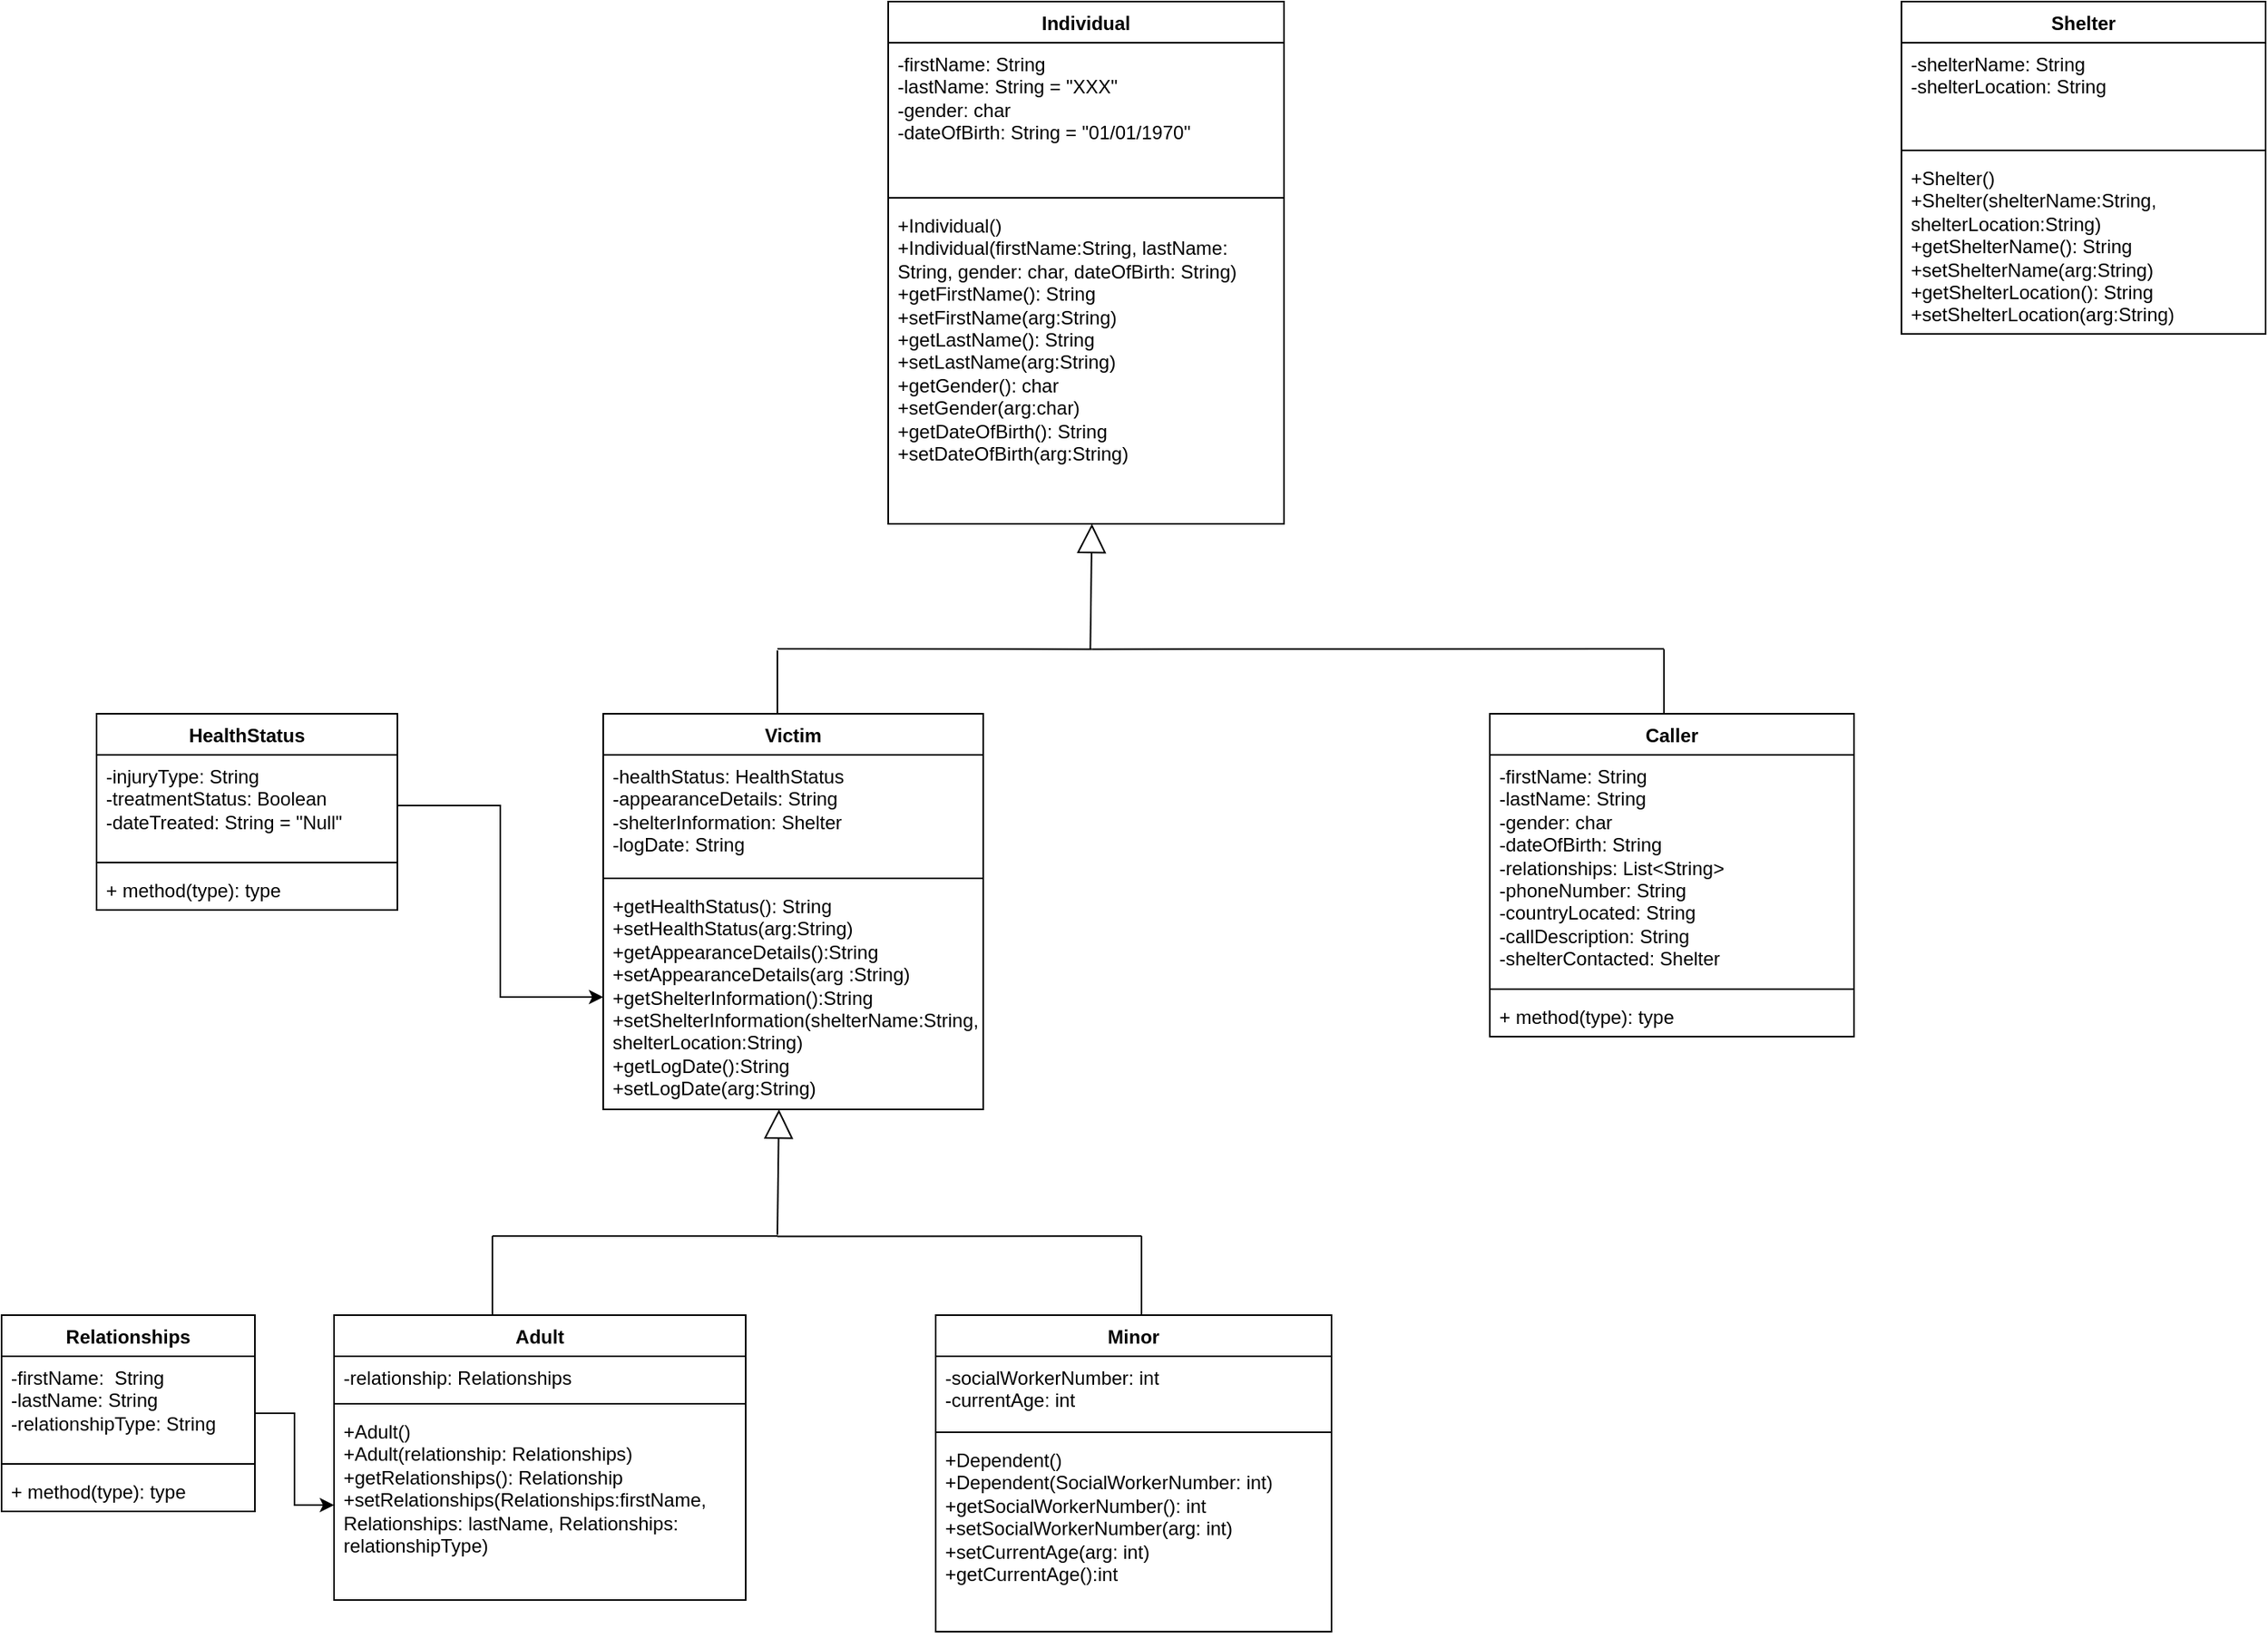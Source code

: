 <mxfile version="26.0.10">
  <diagram name="Page-1" id="YPhmOX8O00CS94H2Lmc_">
    <mxGraphModel dx="2122" dy="789" grid="1" gridSize="10" guides="1" tooltips="1" connect="1" arrows="1" fold="1" page="1" pageScale="1" pageWidth="850" pageHeight="1100" math="0" shadow="0">
      <root>
        <mxCell id="0" />
        <mxCell id="1" parent="0" />
        <mxCell id="1huHqwnnpRJP6SBaqkgi-1" value="Individual" style="swimlane;fontStyle=1;align=center;verticalAlign=top;childLayout=stackLayout;horizontal=1;startSize=26;horizontalStack=0;resizeParent=1;resizeParentMax=0;resizeLast=0;collapsible=1;marginBottom=0;whiteSpace=wrap;html=1;" vertex="1" parent="1">
          <mxGeometry x="280" y="130" width="250" height="330" as="geometry" />
        </mxCell>
        <mxCell id="1huHqwnnpRJP6SBaqkgi-2" value="-firstName: String&lt;div&gt;-lastName: String = &quot;XXX&quot;&lt;/div&gt;&lt;div&gt;-gender: char&lt;/div&gt;&lt;div&gt;-dateOfBirth: String = &quot;01/01/1970&quot;&lt;/div&gt;" style="text;strokeColor=none;fillColor=none;align=left;verticalAlign=top;spacingLeft=4;spacingRight=4;overflow=hidden;rotatable=0;points=[[0,0.5],[1,0.5]];portConstraint=eastwest;whiteSpace=wrap;html=1;" vertex="1" parent="1huHqwnnpRJP6SBaqkgi-1">
          <mxGeometry y="26" width="250" height="94" as="geometry" />
        </mxCell>
        <mxCell id="1huHqwnnpRJP6SBaqkgi-3" value="" style="line;strokeWidth=1;fillColor=none;align=left;verticalAlign=middle;spacingTop=-1;spacingLeft=3;spacingRight=3;rotatable=0;labelPosition=right;points=[];portConstraint=eastwest;strokeColor=inherit;" vertex="1" parent="1huHqwnnpRJP6SBaqkgi-1">
          <mxGeometry y="120" width="250" height="8" as="geometry" />
        </mxCell>
        <mxCell id="1huHqwnnpRJP6SBaqkgi-4" value="&lt;div&gt;+Individual()&lt;/div&gt;&lt;div&gt;+Individual(firstName:String, lastName: String, gender: char, dateOfBirth: String)&lt;/div&gt;+getFirstName(): String&lt;div&gt;+setFirstName(arg:String)&lt;/div&gt;&lt;div&gt;+getLastName(): String&lt;div&gt;+setLastName(arg:String)&lt;/div&gt;&lt;div&gt;+getGender(): char&lt;div&gt;+setGender(arg:char)&lt;/div&gt;&lt;div&gt;+getDateOfBirth(): String&lt;div&gt;+setDateOfBirth(arg:String)&lt;/div&gt;&lt;/div&gt;&lt;/div&gt;&lt;/div&gt;" style="text;strokeColor=none;fillColor=none;align=left;verticalAlign=top;spacingLeft=4;spacingRight=4;overflow=hidden;rotatable=0;points=[[0,0.5],[1,0.5]];portConstraint=eastwest;whiteSpace=wrap;html=1;" vertex="1" parent="1huHqwnnpRJP6SBaqkgi-1">
          <mxGeometry y="128" width="250" height="202" as="geometry" />
        </mxCell>
        <mxCell id="1huHqwnnpRJP6SBaqkgi-5" value="Adult" style="swimlane;fontStyle=1;align=center;verticalAlign=top;childLayout=stackLayout;horizontal=1;startSize=26;horizontalStack=0;resizeParent=1;resizeParentMax=0;resizeLast=0;collapsible=1;marginBottom=0;whiteSpace=wrap;html=1;" vertex="1" parent="1">
          <mxGeometry x="-70" y="960" width="260" height="180" as="geometry" />
        </mxCell>
        <mxCell id="1huHqwnnpRJP6SBaqkgi-6" value="-relationship: Relationships" style="text;strokeColor=none;fillColor=none;align=left;verticalAlign=top;spacingLeft=4;spacingRight=4;overflow=hidden;rotatable=0;points=[[0,0.5],[1,0.5]];portConstraint=eastwest;whiteSpace=wrap;html=1;" vertex="1" parent="1huHqwnnpRJP6SBaqkgi-5">
          <mxGeometry y="26" width="260" height="26" as="geometry" />
        </mxCell>
        <mxCell id="1huHqwnnpRJP6SBaqkgi-7" value="" style="line;strokeWidth=1;fillColor=none;align=left;verticalAlign=middle;spacingTop=-1;spacingLeft=3;spacingRight=3;rotatable=0;labelPosition=right;points=[];portConstraint=eastwest;strokeColor=inherit;" vertex="1" parent="1huHqwnnpRJP6SBaqkgi-5">
          <mxGeometry y="52" width="260" height="8" as="geometry" />
        </mxCell>
        <mxCell id="1huHqwnnpRJP6SBaqkgi-8" value="+Adult()&lt;div&gt;+Adult(relationship: Relationships&lt;span style=&quot;background-color: transparent; color: light-dark(rgb(0, 0, 0), rgb(255, 255, 255));&quot;&gt;)&lt;/span&gt;&lt;/div&gt;&lt;div&gt;+getRelationships(): Relationship&lt;div&gt;+setRelationships(&lt;span style=&quot;background-color: transparent; color: light-dark(rgb(0, 0, 0), rgb(255, 255, 255));&quot;&gt;Relationships:firstName, Relationships: lastName, Relationships: relationshipType&lt;/span&gt;&lt;span style=&quot;background-color: transparent; color: light-dark(rgb(0, 0, 0), rgb(255, 255, 255));&quot;&gt;)&lt;/span&gt;&lt;/div&gt;&lt;/div&gt;" style="text;strokeColor=none;fillColor=none;align=left;verticalAlign=top;spacingLeft=4;spacingRight=4;overflow=hidden;rotatable=0;points=[[0,0.5],[1,0.5]];portConstraint=eastwest;whiteSpace=wrap;html=1;" vertex="1" parent="1huHqwnnpRJP6SBaqkgi-5">
          <mxGeometry y="60" width="260" height="120" as="geometry" />
        </mxCell>
        <mxCell id="1huHqwnnpRJP6SBaqkgi-9" value="Minor" style="swimlane;fontStyle=1;align=center;verticalAlign=top;childLayout=stackLayout;horizontal=1;startSize=26;horizontalStack=0;resizeParent=1;resizeParentMax=0;resizeLast=0;collapsible=1;marginBottom=0;whiteSpace=wrap;html=1;" vertex="1" parent="1">
          <mxGeometry x="310" y="960" width="250" height="200" as="geometry" />
        </mxCell>
        <mxCell id="1huHqwnnpRJP6SBaqkgi-10" value="-socialWorkerNumber: int&lt;div&gt;-currentAge: int&lt;/div&gt;" style="text;strokeColor=none;fillColor=none;align=left;verticalAlign=top;spacingLeft=4;spacingRight=4;overflow=hidden;rotatable=0;points=[[0,0.5],[1,0.5]];portConstraint=eastwest;whiteSpace=wrap;html=1;" vertex="1" parent="1huHqwnnpRJP6SBaqkgi-9">
          <mxGeometry y="26" width="250" height="44" as="geometry" />
        </mxCell>
        <mxCell id="1huHqwnnpRJP6SBaqkgi-11" value="" style="line;strokeWidth=1;fillColor=none;align=left;verticalAlign=middle;spacingTop=-1;spacingLeft=3;spacingRight=3;rotatable=0;labelPosition=right;points=[];portConstraint=eastwest;strokeColor=inherit;" vertex="1" parent="1huHqwnnpRJP6SBaqkgi-9">
          <mxGeometry y="70" width="250" height="8" as="geometry" />
        </mxCell>
        <mxCell id="1huHqwnnpRJP6SBaqkgi-12" value="&lt;div&gt;+Dependent()&lt;/div&gt;&lt;div&gt;+Dependent(SocialWorkerNumber: int)&lt;/div&gt;+getSocialWorkerNumber(): int&lt;div&gt;+setSocialWorkerNumber(arg: int)&lt;/div&gt;&lt;div&gt;+setCurrentAge(arg: int)&lt;/div&gt;&lt;div&gt;+getCurrentAge():int&lt;/div&gt;" style="text;strokeColor=none;fillColor=none;align=left;verticalAlign=top;spacingLeft=4;spacingRight=4;overflow=hidden;rotatable=0;points=[[0,0.5],[1,0.5]];portConstraint=eastwest;whiteSpace=wrap;html=1;" vertex="1" parent="1huHqwnnpRJP6SBaqkgi-9">
          <mxGeometry y="78" width="250" height="122" as="geometry" />
        </mxCell>
        <mxCell id="1huHqwnnpRJP6SBaqkgi-13" value="Caller" style="swimlane;fontStyle=1;align=center;verticalAlign=top;childLayout=stackLayout;horizontal=1;startSize=26;horizontalStack=0;resizeParent=1;resizeParentMax=0;resizeLast=0;collapsible=1;marginBottom=0;whiteSpace=wrap;html=1;" vertex="1" parent="1">
          <mxGeometry x="660" y="580" width="230" height="204" as="geometry" />
        </mxCell>
        <mxCell id="1huHqwnnpRJP6SBaqkgi-14" value="&lt;div&gt;-firstName: String&lt;div&gt;-lastName: String&lt;/div&gt;&lt;div&gt;-gender: char&lt;/div&gt;&lt;div&gt;-dateOfBirth: String&lt;/div&gt;&lt;div&gt;-relationships: List&amp;lt;String&amp;gt;&lt;/div&gt;&lt;div&gt;-phoneNumber: String&lt;/div&gt;&lt;div&gt;-countryLocated: String&lt;/div&gt;&lt;div&gt;-callDescription: String&lt;/div&gt;&lt;/div&gt;&lt;div&gt;-shelterContacted: Shelter&lt;/div&gt;" style="text;strokeColor=none;fillColor=none;align=left;verticalAlign=top;spacingLeft=4;spacingRight=4;overflow=hidden;rotatable=0;points=[[0,0.5],[1,0.5]];portConstraint=eastwest;whiteSpace=wrap;html=1;" vertex="1" parent="1huHqwnnpRJP6SBaqkgi-13">
          <mxGeometry y="26" width="230" height="144" as="geometry" />
        </mxCell>
        <mxCell id="1huHqwnnpRJP6SBaqkgi-15" value="" style="line;strokeWidth=1;fillColor=none;align=left;verticalAlign=middle;spacingTop=-1;spacingLeft=3;spacingRight=3;rotatable=0;labelPosition=right;points=[];portConstraint=eastwest;strokeColor=inherit;" vertex="1" parent="1huHqwnnpRJP6SBaqkgi-13">
          <mxGeometry y="170" width="230" height="8" as="geometry" />
        </mxCell>
        <mxCell id="1huHqwnnpRJP6SBaqkgi-16" value="+ method(type): type" style="text;strokeColor=none;fillColor=none;align=left;verticalAlign=top;spacingLeft=4;spacingRight=4;overflow=hidden;rotatable=0;points=[[0,0.5],[1,0.5]];portConstraint=eastwest;whiteSpace=wrap;html=1;" vertex="1" parent="1huHqwnnpRJP6SBaqkgi-13">
          <mxGeometry y="178" width="230" height="26" as="geometry" />
        </mxCell>
        <mxCell id="1huHqwnnpRJP6SBaqkgi-17" value="Victim" style="swimlane;fontStyle=1;align=center;verticalAlign=top;childLayout=stackLayout;horizontal=1;startSize=26;horizontalStack=0;resizeParent=1;resizeParentMax=0;resizeLast=0;collapsible=1;marginBottom=0;whiteSpace=wrap;html=1;" vertex="1" parent="1">
          <mxGeometry x="100" y="580" width="240" height="250" as="geometry" />
        </mxCell>
        <mxCell id="1huHqwnnpRJP6SBaqkgi-18" value="&lt;div&gt;-healthStatus: HealthStatus&lt;/div&gt;&lt;div&gt;-appearanceDetails: String&lt;/div&gt;&lt;div&gt;-shelterInformation: Shelter&lt;/div&gt;&lt;div&gt;-logDate: String&lt;/div&gt;" style="text;strokeColor=none;fillColor=none;align=left;verticalAlign=top;spacingLeft=4;spacingRight=4;overflow=hidden;rotatable=0;points=[[0,0.5],[1,0.5]];portConstraint=eastwest;whiteSpace=wrap;html=1;" vertex="1" parent="1huHqwnnpRJP6SBaqkgi-17">
          <mxGeometry y="26" width="240" height="74" as="geometry" />
        </mxCell>
        <mxCell id="1huHqwnnpRJP6SBaqkgi-19" value="" style="line;strokeWidth=1;fillColor=none;align=left;verticalAlign=middle;spacingTop=-1;spacingLeft=3;spacingRight=3;rotatable=0;labelPosition=right;points=[];portConstraint=eastwest;strokeColor=inherit;" vertex="1" parent="1huHqwnnpRJP6SBaqkgi-17">
          <mxGeometry y="100" width="240" height="8" as="geometry" />
        </mxCell>
        <mxCell id="1huHqwnnpRJP6SBaqkgi-20" value="+getHealthStatus(): String&lt;div&gt;+setHealthStatus(arg:String)&lt;/div&gt;&lt;div&gt;+getAppearanceDetails():String&lt;/div&gt;&lt;div&gt;+setAppearanceDetails(arg&amp;nbsp;&lt;span style=&quot;background-color: transparent; color: light-dark(rgb(0, 0, 0), rgb(255, 255, 255));&quot;&gt;:String&lt;/span&gt;&lt;span style=&quot;background-color: transparent; color: light-dark(rgb(0, 0, 0), rgb(255, 255, 255));&quot;&gt;)&lt;/span&gt;&lt;/div&gt;&lt;div&gt;+getShelterInformation():String&lt;/div&gt;&lt;div&gt;+setShelterInformation(shelterName:String, shelterLocation:String)&lt;/div&gt;&lt;div&gt;+getLogDate():String&lt;/div&gt;&lt;div&gt;+setLogDate(arg:String)&lt;/div&gt;&lt;div&gt;&lt;br&gt;&lt;/div&gt;" style="text;strokeColor=none;fillColor=none;align=left;verticalAlign=top;spacingLeft=4;spacingRight=4;overflow=hidden;rotatable=0;points=[[0,0.5],[1,0.5]];portConstraint=eastwest;whiteSpace=wrap;html=1;" vertex="1" parent="1huHqwnnpRJP6SBaqkgi-17">
          <mxGeometry y="108" width="240" height="142" as="geometry" />
        </mxCell>
        <mxCell id="1huHqwnnpRJP6SBaqkgi-37" style="edgeStyle=orthogonalEdgeStyle;rounded=0;orthogonalLoop=1;jettySize=auto;html=1;exitX=1;exitY=0.5;exitDx=0;exitDy=0;entryX=0;entryY=0.5;entryDx=0;entryDy=0;" edge="1" parent="1" source="1huHqwnnpRJP6SBaqkgi-21" target="1huHqwnnpRJP6SBaqkgi-8">
          <mxGeometry relative="1" as="geometry" />
        </mxCell>
        <mxCell id="1huHqwnnpRJP6SBaqkgi-21" value="Relationships" style="swimlane;fontStyle=1;align=center;verticalAlign=top;childLayout=stackLayout;horizontal=1;startSize=26;horizontalStack=0;resizeParent=1;resizeParentMax=0;resizeLast=0;collapsible=1;marginBottom=0;whiteSpace=wrap;html=1;" vertex="1" parent="1">
          <mxGeometry x="-280" y="960" width="160" height="124" as="geometry" />
        </mxCell>
        <mxCell id="1huHqwnnpRJP6SBaqkgi-22" value="-firstName:&amp;nbsp; String&lt;div&gt;-lastName: String&lt;/div&gt;&lt;div&gt;-relationshipType: String&lt;/div&gt;" style="text;strokeColor=none;fillColor=none;align=left;verticalAlign=top;spacingLeft=4;spacingRight=4;overflow=hidden;rotatable=0;points=[[0,0.5],[1,0.5]];portConstraint=eastwest;whiteSpace=wrap;html=1;" vertex="1" parent="1huHqwnnpRJP6SBaqkgi-21">
          <mxGeometry y="26" width="160" height="64" as="geometry" />
        </mxCell>
        <mxCell id="1huHqwnnpRJP6SBaqkgi-23" value="" style="line;strokeWidth=1;fillColor=none;align=left;verticalAlign=middle;spacingTop=-1;spacingLeft=3;spacingRight=3;rotatable=0;labelPosition=right;points=[];portConstraint=eastwest;strokeColor=inherit;" vertex="1" parent="1huHqwnnpRJP6SBaqkgi-21">
          <mxGeometry y="90" width="160" height="8" as="geometry" />
        </mxCell>
        <mxCell id="1huHqwnnpRJP6SBaqkgi-24" value="+ method(type): type" style="text;strokeColor=none;fillColor=none;align=left;verticalAlign=top;spacingLeft=4;spacingRight=4;overflow=hidden;rotatable=0;points=[[0,0.5],[1,0.5]];portConstraint=eastwest;whiteSpace=wrap;html=1;" vertex="1" parent="1huHqwnnpRJP6SBaqkgi-21">
          <mxGeometry y="98" width="160" height="26" as="geometry" />
        </mxCell>
        <mxCell id="1huHqwnnpRJP6SBaqkgi-26" value="" style="endArrow=block;endSize=16;endFill=0;html=1;rounded=0;" edge="1" parent="1">
          <mxGeometry width="160" relative="1" as="geometry">
            <mxPoint x="407.67" y="539.23" as="sourcePoint" />
            <mxPoint x="408.67" y="460" as="targetPoint" />
          </mxGeometry>
        </mxCell>
        <mxCell id="1huHqwnnpRJP6SBaqkgi-27" value="" style="endArrow=none;html=1;rounded=0;" edge="1" parent="1">
          <mxGeometry width="50" height="50" relative="1" as="geometry">
            <mxPoint x="408.67" y="539.23" as="sourcePoint" />
            <mxPoint x="210" y="539" as="targetPoint" />
          </mxGeometry>
        </mxCell>
        <mxCell id="1huHqwnnpRJP6SBaqkgi-28" value="" style="endArrow=none;html=1;rounded=0;" edge="1" parent="1">
          <mxGeometry width="50" height="50" relative="1" as="geometry">
            <mxPoint x="770" y="539" as="sourcePoint" />
            <mxPoint x="408.67" y="539.23" as="targetPoint" />
          </mxGeometry>
        </mxCell>
        <mxCell id="1huHqwnnpRJP6SBaqkgi-29" value="" style="endArrow=none;html=1;rounded=0;exitX=0.5;exitY=0;exitDx=0;exitDy=0;" edge="1" parent="1">
          <mxGeometry width="50" height="50" relative="1" as="geometry">
            <mxPoint x="210.0" y="579.77" as="sourcePoint" />
            <mxPoint x="210.0" y="540" as="targetPoint" />
          </mxGeometry>
        </mxCell>
        <mxCell id="1huHqwnnpRJP6SBaqkgi-30" value="" style="endArrow=none;html=1;rounded=0;" edge="1" parent="1">
          <mxGeometry width="50" height="50" relative="1" as="geometry">
            <mxPoint x="770.0" y="580" as="sourcePoint" />
            <mxPoint x="770.0" y="539.23" as="targetPoint" />
          </mxGeometry>
        </mxCell>
        <mxCell id="1huHqwnnpRJP6SBaqkgi-32" value="" style="endArrow=block;endSize=16;endFill=0;html=1;rounded=0;" edge="1" parent="1">
          <mxGeometry width="160" relative="1" as="geometry">
            <mxPoint x="210.0" y="909.23" as="sourcePoint" />
            <mxPoint x="211.0" y="830" as="targetPoint" />
          </mxGeometry>
        </mxCell>
        <mxCell id="1huHqwnnpRJP6SBaqkgi-33" value="" style="endArrow=none;html=1;rounded=0;" edge="1" parent="1">
          <mxGeometry width="50" height="50" relative="1" as="geometry">
            <mxPoint x="440" y="910" as="sourcePoint" />
            <mxPoint x="210.0" y="910.23" as="targetPoint" />
          </mxGeometry>
        </mxCell>
        <mxCell id="1huHqwnnpRJP6SBaqkgi-34" value="" style="endArrow=none;html=1;rounded=0;" edge="1" parent="1">
          <mxGeometry width="50" height="50" relative="1" as="geometry">
            <mxPoint x="210" y="910" as="sourcePoint" />
            <mxPoint x="30" y="910" as="targetPoint" />
          </mxGeometry>
        </mxCell>
        <mxCell id="1huHqwnnpRJP6SBaqkgi-35" value="" style="endArrow=none;html=1;rounded=0;exitX=0.5;exitY=0;exitDx=0;exitDy=0;" edge="1" parent="1">
          <mxGeometry width="50" height="50" relative="1" as="geometry">
            <mxPoint x="30.0" y="960" as="sourcePoint" />
            <mxPoint x="30" y="910" as="targetPoint" />
          </mxGeometry>
        </mxCell>
        <mxCell id="1huHqwnnpRJP6SBaqkgi-36" value="" style="endArrow=none;html=1;rounded=0;exitX=0.5;exitY=0;exitDx=0;exitDy=0;" edge="1" parent="1">
          <mxGeometry width="50" height="50" relative="1" as="geometry">
            <mxPoint x="440.0" y="960" as="sourcePoint" />
            <mxPoint x="440" y="910" as="targetPoint" />
          </mxGeometry>
        </mxCell>
        <mxCell id="1huHqwnnpRJP6SBaqkgi-39" value="Shelter" style="swimlane;fontStyle=1;align=center;verticalAlign=top;childLayout=stackLayout;horizontal=1;startSize=26;horizontalStack=0;resizeParent=1;resizeParentMax=0;resizeLast=0;collapsible=1;marginBottom=0;whiteSpace=wrap;html=1;" vertex="1" parent="1">
          <mxGeometry x="920" y="130" width="230" height="210" as="geometry" />
        </mxCell>
        <mxCell id="1huHqwnnpRJP6SBaqkgi-40" value="-shelterName: String&lt;div&gt;-shelterLocation&lt;span style=&quot;background-color: transparent; color: light-dark(rgb(0, 0, 0), rgb(255, 255, 255));&quot;&gt;: String&lt;/span&gt;&lt;/div&gt;" style="text;strokeColor=none;fillColor=none;align=left;verticalAlign=top;spacingLeft=4;spacingRight=4;overflow=hidden;rotatable=0;points=[[0,0.5],[1,0.5]];portConstraint=eastwest;whiteSpace=wrap;html=1;" vertex="1" parent="1huHqwnnpRJP6SBaqkgi-39">
          <mxGeometry y="26" width="230" height="64" as="geometry" />
        </mxCell>
        <mxCell id="1huHqwnnpRJP6SBaqkgi-41" value="" style="line;strokeWidth=1;fillColor=none;align=left;verticalAlign=middle;spacingTop=-1;spacingLeft=3;spacingRight=3;rotatable=0;labelPosition=right;points=[];portConstraint=eastwest;strokeColor=inherit;" vertex="1" parent="1huHqwnnpRJP6SBaqkgi-39">
          <mxGeometry y="90" width="230" height="8" as="geometry" />
        </mxCell>
        <mxCell id="1huHqwnnpRJP6SBaqkgi-42" value="&lt;div&gt;+Shelter()&lt;/div&gt;&lt;div&gt;+Shelter(shelterName:String, shelterLocation:String)&lt;/div&gt;+getShelterName(): String&lt;div&gt;+setShelterName(arg:String)&lt;/div&gt;&lt;div&gt;+getShelterLocation(): String&lt;/div&gt;&lt;div&gt;&lt;div&gt;+setShelterLocation(arg:String)&lt;/div&gt;&lt;/div&gt;&lt;div&gt;&lt;br&gt;&lt;/div&gt;" style="text;strokeColor=none;fillColor=none;align=left;verticalAlign=top;spacingLeft=4;spacingRight=4;overflow=hidden;rotatable=0;points=[[0,0.5],[1,0.5]];portConstraint=eastwest;whiteSpace=wrap;html=1;" vertex="1" parent="1huHqwnnpRJP6SBaqkgi-39">
          <mxGeometry y="98" width="230" height="112" as="geometry" />
        </mxCell>
        <mxCell id="1huHqwnnpRJP6SBaqkgi-43" value="HealthStatus" style="swimlane;fontStyle=1;align=center;verticalAlign=top;childLayout=stackLayout;horizontal=1;startSize=26;horizontalStack=0;resizeParent=1;resizeParentMax=0;resizeLast=0;collapsible=1;marginBottom=0;whiteSpace=wrap;html=1;" vertex="1" parent="1">
          <mxGeometry x="-220" y="580" width="190" height="124" as="geometry" />
        </mxCell>
        <mxCell id="1huHqwnnpRJP6SBaqkgi-44" value="-injuryType: String&lt;div&gt;-treatmentStatus: Boolean&lt;/div&gt;&lt;div&gt;-dateTreated: String = &quot;Null&quot;&lt;/div&gt;" style="text;strokeColor=none;fillColor=none;align=left;verticalAlign=top;spacingLeft=4;spacingRight=4;overflow=hidden;rotatable=0;points=[[0,0.5],[1,0.5]];portConstraint=eastwest;whiteSpace=wrap;html=1;" vertex="1" parent="1huHqwnnpRJP6SBaqkgi-43">
          <mxGeometry y="26" width="190" height="64" as="geometry" />
        </mxCell>
        <mxCell id="1huHqwnnpRJP6SBaqkgi-45" value="" style="line;strokeWidth=1;fillColor=none;align=left;verticalAlign=middle;spacingTop=-1;spacingLeft=3;spacingRight=3;rotatable=0;labelPosition=right;points=[];portConstraint=eastwest;strokeColor=inherit;" vertex="1" parent="1huHqwnnpRJP6SBaqkgi-43">
          <mxGeometry y="90" width="190" height="8" as="geometry" />
        </mxCell>
        <mxCell id="1huHqwnnpRJP6SBaqkgi-46" value="+ method(type): type" style="text;strokeColor=none;fillColor=none;align=left;verticalAlign=top;spacingLeft=4;spacingRight=4;overflow=hidden;rotatable=0;points=[[0,0.5],[1,0.5]];portConstraint=eastwest;whiteSpace=wrap;html=1;" vertex="1" parent="1huHqwnnpRJP6SBaqkgi-43">
          <mxGeometry y="98" width="190" height="26" as="geometry" />
        </mxCell>
        <mxCell id="1huHqwnnpRJP6SBaqkgi-47" style="edgeStyle=orthogonalEdgeStyle;rounded=0;orthogonalLoop=1;jettySize=auto;html=1;exitX=1;exitY=0.5;exitDx=0;exitDy=0;entryX=0;entryY=0.5;entryDx=0;entryDy=0;" edge="1" parent="1" source="1huHqwnnpRJP6SBaqkgi-44" target="1huHqwnnpRJP6SBaqkgi-20">
          <mxGeometry relative="1" as="geometry" />
        </mxCell>
      </root>
    </mxGraphModel>
  </diagram>
</mxfile>
